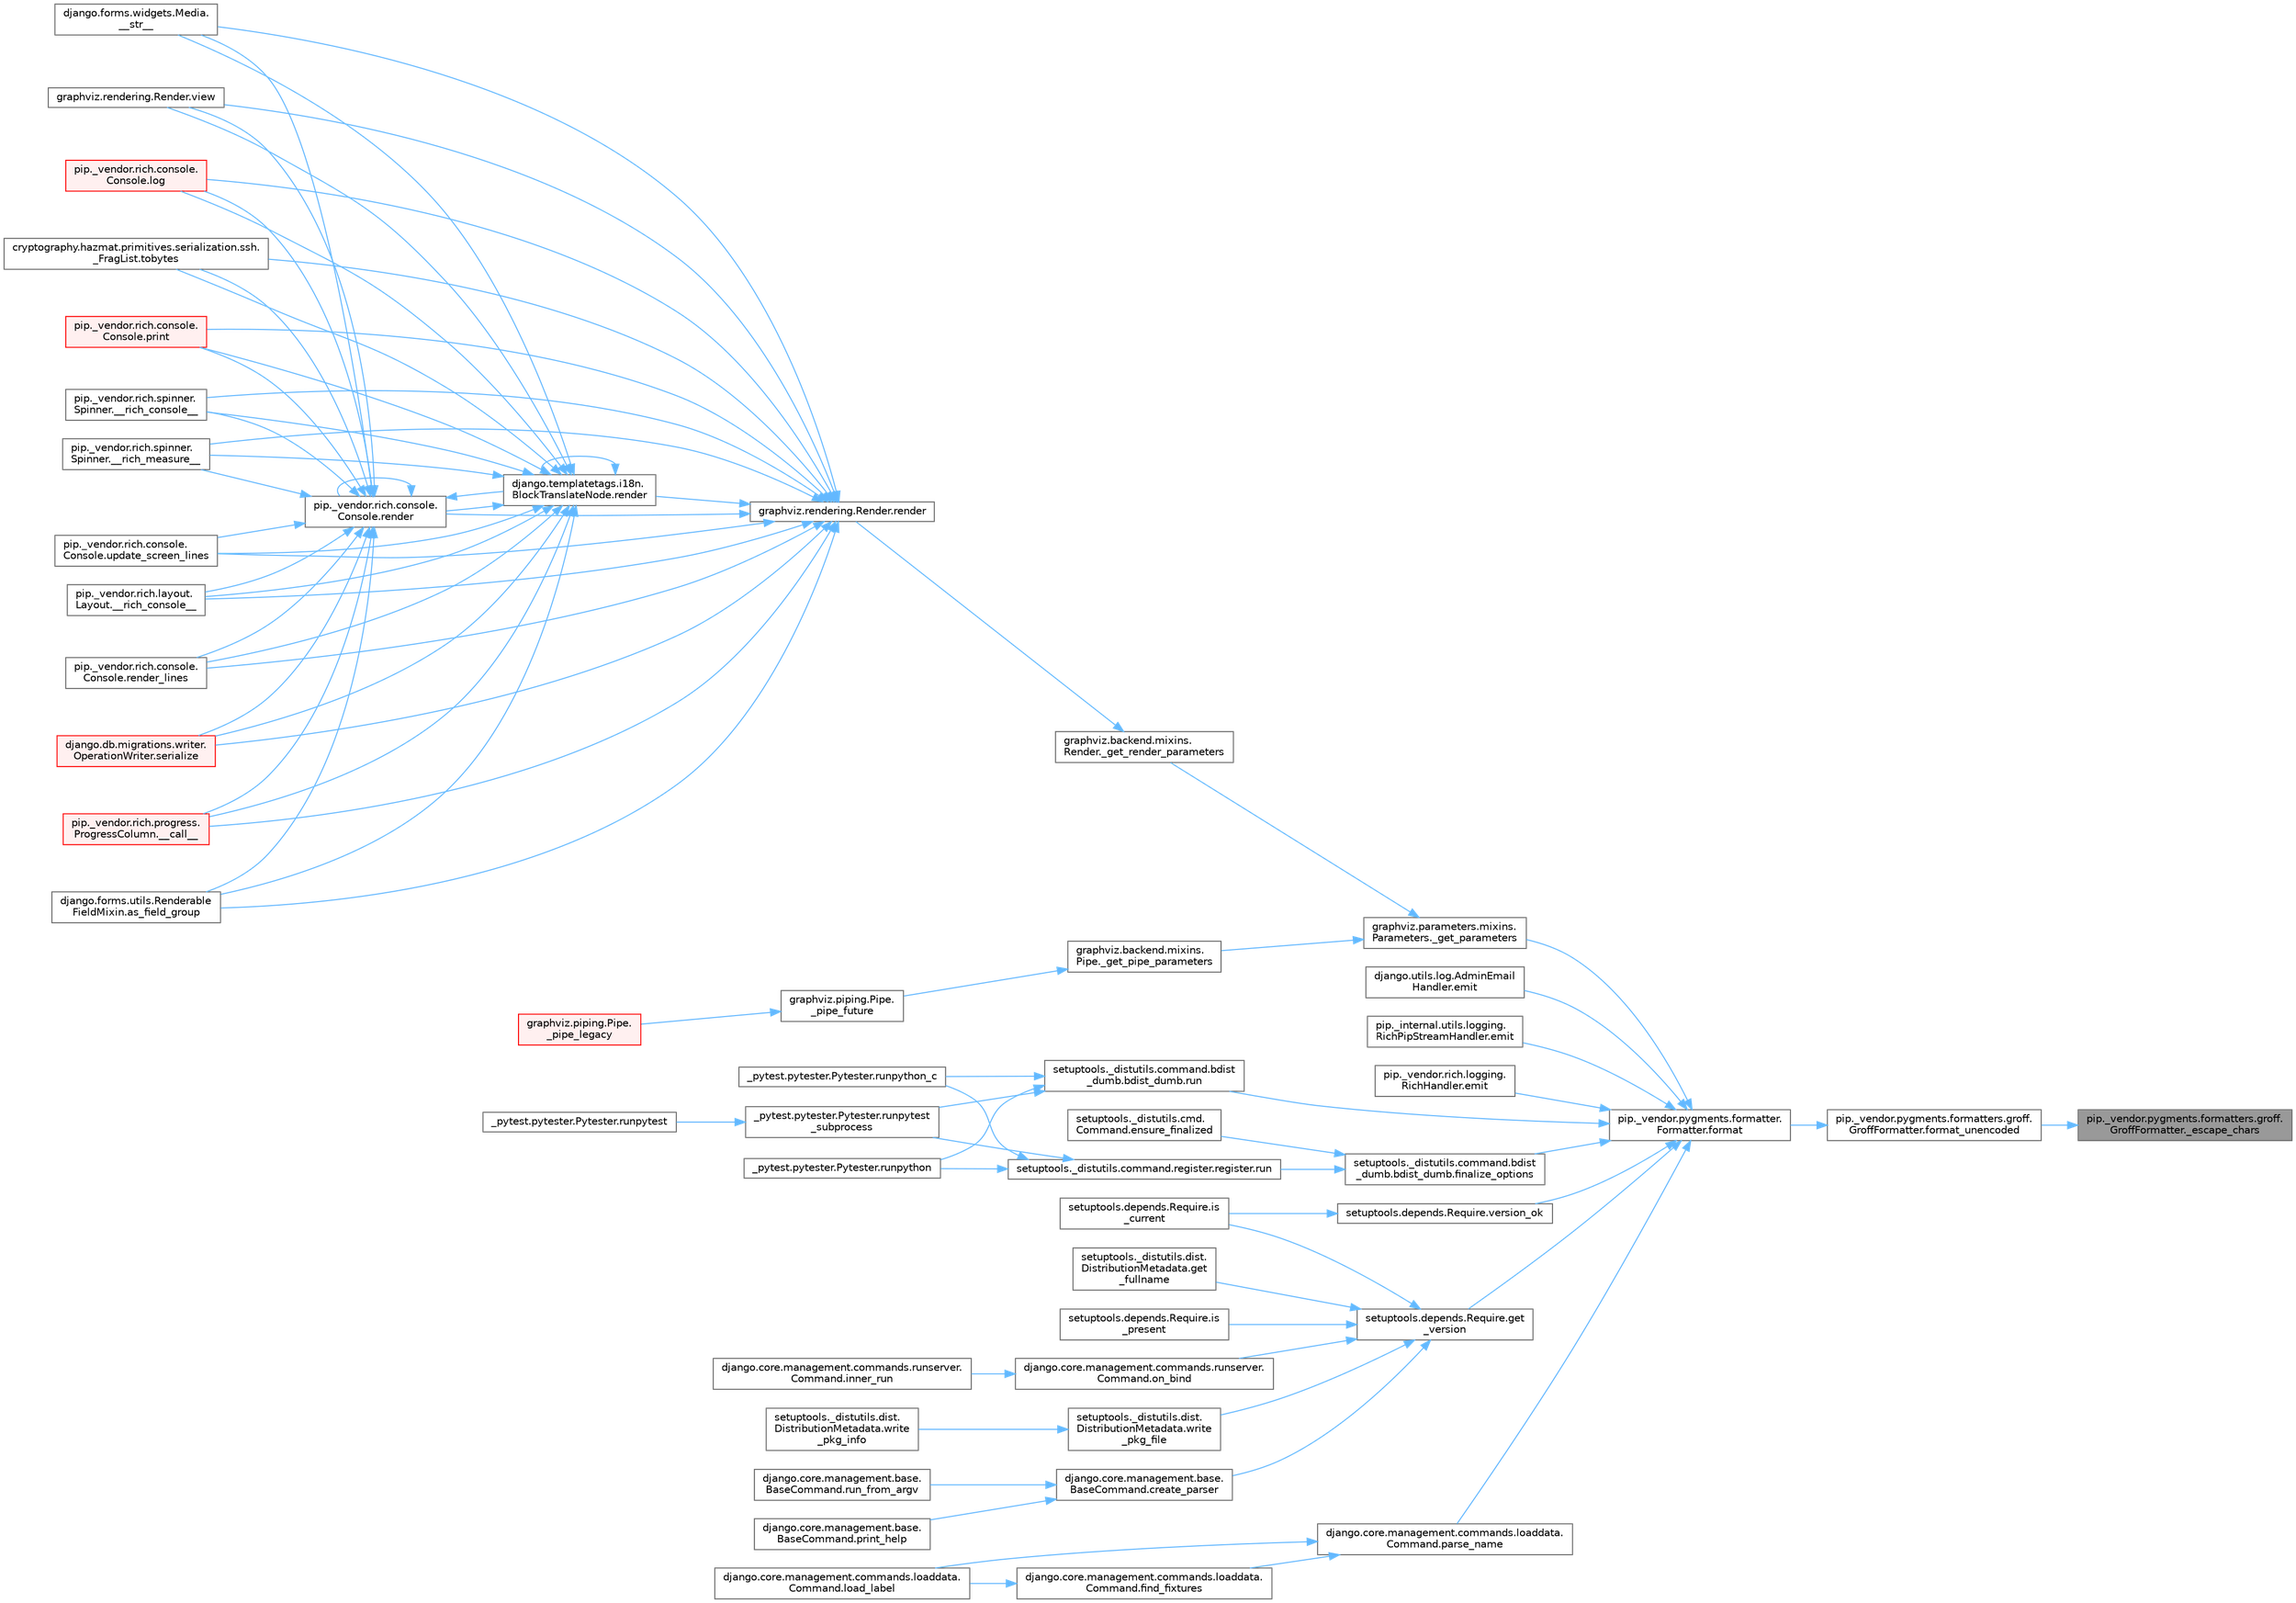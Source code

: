 digraph "pip._vendor.pygments.formatters.groff.GroffFormatter._escape_chars"
{
 // LATEX_PDF_SIZE
  bgcolor="transparent";
  edge [fontname=Helvetica,fontsize=10,labelfontname=Helvetica,labelfontsize=10];
  node [fontname=Helvetica,fontsize=10,shape=box,height=0.2,width=0.4];
  rankdir="RL";
  Node1 [id="Node000001",label="pip._vendor.pygments.formatters.groff.\lGroffFormatter._escape_chars",height=0.2,width=0.4,color="gray40", fillcolor="grey60", style="filled", fontcolor="black",tooltip=" "];
  Node1 -> Node2 [id="edge1_Node000001_Node000002",dir="back",color="steelblue1",style="solid",tooltip=" "];
  Node2 [id="Node000002",label="pip._vendor.pygments.formatters.groff.\lGroffFormatter.format_unencoded",height=0.2,width=0.4,color="grey40", fillcolor="white", style="filled",URL="$classpip_1_1__vendor_1_1pygments_1_1formatters_1_1groff_1_1_groff_formatter.html#a7cf1f01b75aa6d5b579dcef32ae2ef8f",tooltip=" "];
  Node2 -> Node3 [id="edge2_Node000002_Node000003",dir="back",color="steelblue1",style="solid",tooltip=" "];
  Node3 [id="Node000003",label="pip._vendor.pygments.formatter.\lFormatter.format",height=0.2,width=0.4,color="grey40", fillcolor="white", style="filled",URL="$classpip_1_1__vendor_1_1pygments_1_1formatter_1_1_formatter.html#a11054ddaa650b704c79f1ea0500b1e1e",tooltip=" "];
  Node3 -> Node4 [id="edge3_Node000003_Node000004",dir="back",color="steelblue1",style="solid",tooltip=" "];
  Node4 [id="Node000004",label="graphviz.parameters.mixins.\lParameters._get_parameters",height=0.2,width=0.4,color="grey40", fillcolor="white", style="filled",URL="$classgraphviz_1_1parameters_1_1mixins_1_1_parameters.html#afbdb3248258e4e956d5a7a5f70e60b27",tooltip=" "];
  Node4 -> Node5 [id="edge4_Node000004_Node000005",dir="back",color="steelblue1",style="solid",tooltip=" "];
  Node5 [id="Node000005",label="graphviz.backend.mixins.\lPipe._get_pipe_parameters",height=0.2,width=0.4,color="grey40", fillcolor="white", style="filled",URL="$classgraphviz_1_1backend_1_1mixins_1_1_pipe.html#a71c9b0c3410eae1975141f6c7774a1a0",tooltip=" "];
  Node5 -> Node6 [id="edge5_Node000005_Node000006",dir="back",color="steelblue1",style="solid",tooltip=" "];
  Node6 [id="Node000006",label="graphviz.piping.Pipe.\l_pipe_future",height=0.2,width=0.4,color="grey40", fillcolor="white", style="filled",URL="$classgraphviz_1_1piping_1_1_pipe.html#af8e945601764f6c1340dc13ff7606aab",tooltip=" "];
  Node6 -> Node7 [id="edge6_Node000006_Node000007",dir="back",color="steelblue1",style="solid",tooltip=" "];
  Node7 [id="Node000007",label="graphviz.piping.Pipe.\l_pipe_legacy",height=0.2,width=0.4,color="red", fillcolor="#FFF0F0", style="filled",URL="$classgraphviz_1_1piping_1_1_pipe.html#a6632f0bdcb84b91daead31b26b79b528",tooltip=" "];
  Node4 -> Node12 [id="edge7_Node000004_Node000012",dir="back",color="steelblue1",style="solid",tooltip=" "];
  Node12 [id="Node000012",label="graphviz.backend.mixins.\lRender._get_render_parameters",height=0.2,width=0.4,color="grey40", fillcolor="white", style="filled",URL="$classgraphviz_1_1backend_1_1mixins_1_1_render.html#aedbcb99d10d2133f71d5f6671cbe257b",tooltip=" "];
  Node12 -> Node13 [id="edge8_Node000012_Node000013",dir="back",color="steelblue1",style="solid",tooltip=" "];
  Node13 [id="Node000013",label="graphviz.rendering.Render.render",height=0.2,width=0.4,color="grey40", fillcolor="white", style="filled",URL="$classgraphviz_1_1rendering_1_1_render.html#a0249d6538d64a6b59b1bed64d4636456",tooltip=" "];
  Node13 -> Node14 [id="edge9_Node000013_Node000014",dir="back",color="steelblue1",style="solid",tooltip=" "];
  Node14 [id="Node000014",label="pip._vendor.rich.progress.\lProgressColumn.__call__",height=0.2,width=0.4,color="red", fillcolor="#FFF0F0", style="filled",URL="$classpip_1_1__vendor_1_1rich_1_1progress_1_1_progress_column.html#ae0c399be74222f949edb0fa5324cf6ea",tooltip=" "];
  Node13 -> Node17 [id="edge10_Node000013_Node000017",dir="back",color="steelblue1",style="solid",tooltip=" "];
  Node17 [id="Node000017",label="pip._vendor.rich.layout.\lLayout.__rich_console__",height=0.2,width=0.4,color="grey40", fillcolor="white", style="filled",URL="$classpip_1_1__vendor_1_1rich_1_1layout_1_1_layout.html#ac39cb3d17d2b0324ee1b0dada41a3ebd",tooltip=" "];
  Node13 -> Node18 [id="edge11_Node000013_Node000018",dir="back",color="steelblue1",style="solid",tooltip=" "];
  Node18 [id="Node000018",label="pip._vendor.rich.spinner.\lSpinner.__rich_console__",height=0.2,width=0.4,color="grey40", fillcolor="white", style="filled",URL="$classpip_1_1__vendor_1_1rich_1_1spinner_1_1_spinner.html#a6883d8dced19ac48d4dfc74f776357fd",tooltip=" "];
  Node13 -> Node19 [id="edge12_Node000013_Node000019",dir="back",color="steelblue1",style="solid",tooltip=" "];
  Node19 [id="Node000019",label="pip._vendor.rich.spinner.\lSpinner.__rich_measure__",height=0.2,width=0.4,color="grey40", fillcolor="white", style="filled",URL="$classpip_1_1__vendor_1_1rich_1_1spinner_1_1_spinner.html#a89745682c823c44a31bae8e8d07869f5",tooltip=" "];
  Node13 -> Node20 [id="edge13_Node000013_Node000020",dir="back",color="steelblue1",style="solid",tooltip=" "];
  Node20 [id="Node000020",label="django.forms.widgets.Media.\l__str__",height=0.2,width=0.4,color="grey40", fillcolor="white", style="filled",URL="$classdjango_1_1forms_1_1widgets_1_1_media.html#ae1651710548a7d9f14f036d035012d21",tooltip=" "];
  Node13 -> Node21 [id="edge14_Node000013_Node000021",dir="back",color="steelblue1",style="solid",tooltip=" "];
  Node21 [id="Node000021",label="django.forms.utils.Renderable\lFieldMixin.as_field_group",height=0.2,width=0.4,color="grey40", fillcolor="white", style="filled",URL="$classdjango_1_1forms_1_1utils_1_1_renderable_field_mixin.html#a1e9a1b4f790ea694431554267fd5d74c",tooltip=" "];
  Node13 -> Node22 [id="edge15_Node000013_Node000022",dir="back",color="steelblue1",style="solid",tooltip=" "];
  Node22 [id="Node000022",label="pip._vendor.rich.console.\lConsole.log",height=0.2,width=0.4,color="red", fillcolor="#FFF0F0", style="filled",URL="$classpip_1_1__vendor_1_1rich_1_1console_1_1_console.html#af9c77e39f9413fc2b134c60cfa23b0f1",tooltip=" "];
  Node13 -> Node443 [id="edge16_Node000013_Node000443",dir="back",color="steelblue1",style="solid",tooltip=" "];
  Node443 [id="Node000443",label="pip._vendor.rich.console.\lConsole.print",height=0.2,width=0.4,color="red", fillcolor="#FFF0F0", style="filled",URL="$classpip_1_1__vendor_1_1rich_1_1console_1_1_console.html#af954370cdbb49236b597f2c11064549d",tooltip=" "];
  Node13 -> Node892 [id="edge17_Node000013_Node000892",dir="back",color="steelblue1",style="solid",tooltip=" "];
  Node892 [id="Node000892",label="django.templatetags.i18n.\lBlockTranslateNode.render",height=0.2,width=0.4,color="grey40", fillcolor="white", style="filled",URL="$classdjango_1_1templatetags_1_1i18n_1_1_block_translate_node.html#aaf05bebfd02c1c4b676387ada0357832",tooltip=" "];
  Node892 -> Node14 [id="edge18_Node000892_Node000014",dir="back",color="steelblue1",style="solid",tooltip=" "];
  Node892 -> Node17 [id="edge19_Node000892_Node000017",dir="back",color="steelblue1",style="solid",tooltip=" "];
  Node892 -> Node18 [id="edge20_Node000892_Node000018",dir="back",color="steelblue1",style="solid",tooltip=" "];
  Node892 -> Node19 [id="edge21_Node000892_Node000019",dir="back",color="steelblue1",style="solid",tooltip=" "];
  Node892 -> Node20 [id="edge22_Node000892_Node000020",dir="back",color="steelblue1",style="solid",tooltip=" "];
  Node892 -> Node21 [id="edge23_Node000892_Node000021",dir="back",color="steelblue1",style="solid",tooltip=" "];
  Node892 -> Node22 [id="edge24_Node000892_Node000022",dir="back",color="steelblue1",style="solid",tooltip=" "];
  Node892 -> Node443 [id="edge25_Node000892_Node000443",dir="back",color="steelblue1",style="solid",tooltip=" "];
  Node892 -> Node892 [id="edge26_Node000892_Node000892",dir="back",color="steelblue1",style="solid",tooltip=" "];
  Node892 -> Node893 [id="edge27_Node000892_Node000893",dir="back",color="steelblue1",style="solid",tooltip=" "];
  Node893 [id="Node000893",label="pip._vendor.rich.console.\lConsole.render",height=0.2,width=0.4,color="grey40", fillcolor="white", style="filled",URL="$classpip_1_1__vendor_1_1rich_1_1console_1_1_console.html#a9551b8254c573105adde80622393a938",tooltip=" "];
  Node893 -> Node14 [id="edge28_Node000893_Node000014",dir="back",color="steelblue1",style="solid",tooltip=" "];
  Node893 -> Node17 [id="edge29_Node000893_Node000017",dir="back",color="steelblue1",style="solid",tooltip=" "];
  Node893 -> Node18 [id="edge30_Node000893_Node000018",dir="back",color="steelblue1",style="solid",tooltip=" "];
  Node893 -> Node19 [id="edge31_Node000893_Node000019",dir="back",color="steelblue1",style="solid",tooltip=" "];
  Node893 -> Node20 [id="edge32_Node000893_Node000020",dir="back",color="steelblue1",style="solid",tooltip=" "];
  Node893 -> Node21 [id="edge33_Node000893_Node000021",dir="back",color="steelblue1",style="solid",tooltip=" "];
  Node893 -> Node22 [id="edge34_Node000893_Node000022",dir="back",color="steelblue1",style="solid",tooltip=" "];
  Node893 -> Node443 [id="edge35_Node000893_Node000443",dir="back",color="steelblue1",style="solid",tooltip=" "];
  Node893 -> Node892 [id="edge36_Node000893_Node000892",dir="back",color="steelblue1",style="solid",tooltip=" "];
  Node893 -> Node893 [id="edge37_Node000893_Node000893",dir="back",color="steelblue1",style="solid",tooltip=" "];
  Node893 -> Node894 [id="edge38_Node000893_Node000894",dir="back",color="steelblue1",style="solid",tooltip=" "];
  Node894 [id="Node000894",label="pip._vendor.rich.console.\lConsole.render_lines",height=0.2,width=0.4,color="grey40", fillcolor="white", style="filled",URL="$classpip_1_1__vendor_1_1rich_1_1console_1_1_console.html#a5818808a49db20c5bee6986425f96f14",tooltip=" "];
  Node893 -> Node895 [id="edge39_Node000893_Node000895",dir="back",color="steelblue1",style="solid",tooltip=" "];
  Node895 [id="Node000895",label="django.db.migrations.writer.\lOperationWriter.serialize",height=0.2,width=0.4,color="red", fillcolor="#FFF0F0", style="filled",URL="$classdjango_1_1db_1_1migrations_1_1writer_1_1_operation_writer.html#a866e8d13e1c54a35d74e9a6b0383b2f8",tooltip=" "];
  Node893 -> Node1254 [id="edge40_Node000893_Node001254",dir="back",color="steelblue1",style="solid",tooltip=" "];
  Node1254 [id="Node001254",label="cryptography.hazmat.primitives.serialization.ssh.\l_FragList.tobytes",height=0.2,width=0.4,color="grey40", fillcolor="white", style="filled",URL="$classcryptography_1_1hazmat_1_1primitives_1_1serialization_1_1ssh_1_1___frag_list.html#a195dd4e7c741624829a13af53fa3de38",tooltip=" "];
  Node893 -> Node1255 [id="edge41_Node000893_Node001255",dir="back",color="steelblue1",style="solid",tooltip=" "];
  Node1255 [id="Node001255",label="pip._vendor.rich.console.\lConsole.update_screen_lines",height=0.2,width=0.4,color="grey40", fillcolor="white", style="filled",URL="$classpip_1_1__vendor_1_1rich_1_1console_1_1_console.html#a21cfe5af86ec7533f23d45fe2969817e",tooltip=" "];
  Node893 -> Node1256 [id="edge42_Node000893_Node001256",dir="back",color="steelblue1",style="solid",tooltip=" "];
  Node1256 [id="Node001256",label="graphviz.rendering.Render.view",height=0.2,width=0.4,color="grey40", fillcolor="white", style="filled",URL="$classgraphviz_1_1rendering_1_1_render.html#a53169c422996b9a7e92b5580c13914e2",tooltip=" "];
  Node892 -> Node894 [id="edge43_Node000892_Node000894",dir="back",color="steelblue1",style="solid",tooltip=" "];
  Node892 -> Node895 [id="edge44_Node000892_Node000895",dir="back",color="steelblue1",style="solid",tooltip=" "];
  Node892 -> Node1254 [id="edge45_Node000892_Node001254",dir="back",color="steelblue1",style="solid",tooltip=" "];
  Node892 -> Node1255 [id="edge46_Node000892_Node001255",dir="back",color="steelblue1",style="solid",tooltip=" "];
  Node892 -> Node1256 [id="edge47_Node000892_Node001256",dir="back",color="steelblue1",style="solid",tooltip=" "];
  Node13 -> Node893 [id="edge48_Node000013_Node000893",dir="back",color="steelblue1",style="solid",tooltip=" "];
  Node13 -> Node894 [id="edge49_Node000013_Node000894",dir="back",color="steelblue1",style="solid",tooltip=" "];
  Node13 -> Node895 [id="edge50_Node000013_Node000895",dir="back",color="steelblue1",style="solid",tooltip=" "];
  Node13 -> Node1254 [id="edge51_Node000013_Node001254",dir="back",color="steelblue1",style="solid",tooltip=" "];
  Node13 -> Node1255 [id="edge52_Node000013_Node001255",dir="back",color="steelblue1",style="solid",tooltip=" "];
  Node13 -> Node1256 [id="edge53_Node000013_Node001256",dir="back",color="steelblue1",style="solid",tooltip=" "];
  Node3 -> Node938 [id="edge54_Node000003_Node000938",dir="back",color="steelblue1",style="solid",tooltip=" "];
  Node938 [id="Node000938",label="django.utils.log.AdminEmail\lHandler.emit",height=0.2,width=0.4,color="grey40", fillcolor="white", style="filled",URL="$classdjango_1_1utils_1_1log_1_1_admin_email_handler.html#a11349fead71eaec84d4aff34a8deb666",tooltip=" "];
  Node3 -> Node939 [id="edge55_Node000003_Node000939",dir="back",color="steelblue1",style="solid",tooltip=" "];
  Node939 [id="Node000939",label="pip._internal.utils.logging.\lRichPipStreamHandler.emit",height=0.2,width=0.4,color="grey40", fillcolor="white", style="filled",URL="$classpip_1_1__internal_1_1utils_1_1logging_1_1_rich_pip_stream_handler.html#ad9f05ef5ca9f8e35a17f0786341ede5e",tooltip=" "];
  Node3 -> Node940 [id="edge56_Node000003_Node000940",dir="back",color="steelblue1",style="solid",tooltip=" "];
  Node940 [id="Node000940",label="pip._vendor.rich.logging.\lRichHandler.emit",height=0.2,width=0.4,color="grey40", fillcolor="white", style="filled",URL="$classpip_1_1__vendor_1_1rich_1_1logging_1_1_rich_handler.html#ab4cb212e118c85f22366e22bc4a7d0fc",tooltip=" "];
  Node3 -> Node941 [id="edge57_Node000003_Node000941",dir="back",color="steelblue1",style="solid",tooltip=" "];
  Node941 [id="Node000941",label="setuptools._distutils.command.bdist\l_dumb.bdist_dumb.finalize_options",height=0.2,width=0.4,color="grey40", fillcolor="white", style="filled",URL="$classsetuptools_1_1__distutils_1_1command_1_1bdist__dumb_1_1bdist__dumb.html#a5c59784dbb6b042d048b222bf21b617b",tooltip=" "];
  Node941 -> Node114 [id="edge58_Node000941_Node000114",dir="back",color="steelblue1",style="solid",tooltip=" "];
  Node114 [id="Node000114",label="setuptools._distutils.cmd.\lCommand.ensure_finalized",height=0.2,width=0.4,color="grey40", fillcolor="white", style="filled",URL="$classsetuptools_1_1__distutils_1_1cmd_1_1_command.html#a3d586ca13afbfed87a11872fd15515ab",tooltip=" "];
  Node941 -> Node115 [id="edge59_Node000941_Node000115",dir="back",color="steelblue1",style="solid",tooltip=" "];
  Node115 [id="Node000115",label="setuptools._distutils.command.register.register.run",height=0.2,width=0.4,color="grey40", fillcolor="white", style="filled",URL="$classsetuptools_1_1__distutils_1_1command_1_1register_1_1register.html#a2c04b126757f477c907033d7f3d0e169",tooltip=" "];
  Node115 -> Node116 [id="edge60_Node000115_Node000116",dir="back",color="steelblue1",style="solid",tooltip=" "];
  Node116 [id="Node000116",label="_pytest.pytester.Pytester.runpytest\l_subprocess",height=0.2,width=0.4,color="grey40", fillcolor="white", style="filled",URL="$class__pytest_1_1pytester_1_1_pytester.html#a59323c6d6a1469a1206f1c0b8fce99c9",tooltip=" "];
  Node116 -> Node117 [id="edge61_Node000116_Node000117",dir="back",color="steelblue1",style="solid",tooltip=" "];
  Node117 [id="Node000117",label="_pytest.pytester.Pytester.runpytest",height=0.2,width=0.4,color="grey40", fillcolor="white", style="filled",URL="$class__pytest_1_1pytester_1_1_pytester.html#a2765db48ffe1b8853581d711ff43a87b",tooltip=" "];
  Node115 -> Node118 [id="edge62_Node000115_Node000118",dir="back",color="steelblue1",style="solid",tooltip=" "];
  Node118 [id="Node000118",label="_pytest.pytester.Pytester.runpython",height=0.2,width=0.4,color="grey40", fillcolor="white", style="filled",URL="$class__pytest_1_1pytester_1_1_pytester.html#a4e0c539507f15fd333cf618faf9687ef",tooltip=" "];
  Node115 -> Node119 [id="edge63_Node000115_Node000119",dir="back",color="steelblue1",style="solid",tooltip=" "];
  Node119 [id="Node000119",label="_pytest.pytester.Pytester.runpython_c",height=0.2,width=0.4,color="grey40", fillcolor="white", style="filled",URL="$class__pytest_1_1pytester_1_1_pytester.html#aea789acfe206d9c40d9a6bf54a337f2a",tooltip=" "];
  Node3 -> Node942 [id="edge64_Node000003_Node000942",dir="back",color="steelblue1",style="solid",tooltip=" "];
  Node942 [id="Node000942",label="setuptools.depends.Require.get\l_version",height=0.2,width=0.4,color="grey40", fillcolor="white", style="filled",URL="$classsetuptools_1_1depends_1_1_require.html#a4046ad4155f80d85057e4ccd6a41dc00",tooltip=" "];
  Node942 -> Node943 [id="edge65_Node000942_Node000943",dir="back",color="steelblue1",style="solid",tooltip=" "];
  Node943 [id="Node000943",label="django.core.management.base.\lBaseCommand.create_parser",height=0.2,width=0.4,color="grey40", fillcolor="white", style="filled",URL="$classdjango_1_1core_1_1management_1_1base_1_1_base_command.html#ae878e488f18d67acf1037a7e2db5b478",tooltip=" "];
  Node943 -> Node944 [id="edge66_Node000943_Node000944",dir="back",color="steelblue1",style="solid",tooltip=" "];
  Node944 [id="Node000944",label="django.core.management.base.\lBaseCommand.print_help",height=0.2,width=0.4,color="grey40", fillcolor="white", style="filled",URL="$classdjango_1_1core_1_1management_1_1base_1_1_base_command.html#a9f81b6c52db3a2b0a123ca7bdd0ee819",tooltip=" "];
  Node943 -> Node348 [id="edge67_Node000943_Node000348",dir="back",color="steelblue1",style="solid",tooltip=" "];
  Node348 [id="Node000348",label="django.core.management.base.\lBaseCommand.run_from_argv",height=0.2,width=0.4,color="grey40", fillcolor="white", style="filled",URL="$classdjango_1_1core_1_1management_1_1base_1_1_base_command.html#a6c1cc5fc9ec35d268e45ebaadd2ac4a7",tooltip=" "];
  Node942 -> Node945 [id="edge68_Node000942_Node000945",dir="back",color="steelblue1",style="solid",tooltip=" "];
  Node945 [id="Node000945",label="setuptools._distutils.dist.\lDistributionMetadata.get\l_fullname",height=0.2,width=0.4,color="grey40", fillcolor="white", style="filled",URL="$classsetuptools_1_1__distutils_1_1dist_1_1_distribution_metadata.html#ab7420b68c460cd9eb85694a8be6ee524",tooltip=" "];
  Node942 -> Node946 [id="edge69_Node000942_Node000946",dir="back",color="steelblue1",style="solid",tooltip=" "];
  Node946 [id="Node000946",label="setuptools.depends.Require.is\l_current",height=0.2,width=0.4,color="grey40", fillcolor="white", style="filled",URL="$classsetuptools_1_1depends_1_1_require.html#a81f55cdf6880a438b636542f06b9485a",tooltip=" "];
  Node942 -> Node947 [id="edge70_Node000942_Node000947",dir="back",color="steelblue1",style="solid",tooltip=" "];
  Node947 [id="Node000947",label="setuptools.depends.Require.is\l_present",height=0.2,width=0.4,color="grey40", fillcolor="white", style="filled",URL="$classsetuptools_1_1depends_1_1_require.html#a3ab4975a6b46661ed70950dae37ed79c",tooltip=" "];
  Node942 -> Node948 [id="edge71_Node000942_Node000948",dir="back",color="steelblue1",style="solid",tooltip=" "];
  Node948 [id="Node000948",label="django.core.management.commands.runserver.\lCommand.on_bind",height=0.2,width=0.4,color="grey40", fillcolor="white", style="filled",URL="$classdjango_1_1core_1_1management_1_1commands_1_1runserver_1_1_command.html#a9be890479e656b71da83b03cd9adc584",tooltip=" "];
  Node948 -> Node949 [id="edge72_Node000948_Node000949",dir="back",color="steelblue1",style="solid",tooltip=" "];
  Node949 [id="Node000949",label="django.core.management.commands.runserver.\lCommand.inner_run",height=0.2,width=0.4,color="grey40", fillcolor="white", style="filled",URL="$classdjango_1_1core_1_1management_1_1commands_1_1runserver_1_1_command.html#acfb4f8a23c7de4b2d14ba1acbe99e76c",tooltip=" "];
  Node942 -> Node642 [id="edge73_Node000942_Node000642",dir="back",color="steelblue1",style="solid",tooltip=" "];
  Node642 [id="Node000642",label="setuptools._distutils.dist.\lDistributionMetadata.write\l_pkg_file",height=0.2,width=0.4,color="grey40", fillcolor="white", style="filled",URL="$classsetuptools_1_1__distutils_1_1dist_1_1_distribution_metadata.html#a2a55009e9d487a82234459fb242f4be0",tooltip=" "];
  Node642 -> Node643 [id="edge74_Node000642_Node000643",dir="back",color="steelblue1",style="solid",tooltip=" "];
  Node643 [id="Node000643",label="setuptools._distutils.dist.\lDistributionMetadata.write\l_pkg_info",height=0.2,width=0.4,color="grey40", fillcolor="white", style="filled",URL="$classsetuptools_1_1__distutils_1_1dist_1_1_distribution_metadata.html#a0f62394989fd40fc4215cb7e4250fcfb",tooltip=" "];
  Node3 -> Node950 [id="edge75_Node000003_Node000950",dir="back",color="steelblue1",style="solid",tooltip=" "];
  Node950 [id="Node000950",label="django.core.management.commands.loaddata.\lCommand.parse_name",height=0.2,width=0.4,color="grey40", fillcolor="white", style="filled",URL="$classdjango_1_1core_1_1management_1_1commands_1_1loaddata_1_1_command.html#aac6fd16700a70d972d7cafd0bcf5d5aa",tooltip=" "];
  Node950 -> Node951 [id="edge76_Node000950_Node000951",dir="back",color="steelblue1",style="solid",tooltip=" "];
  Node951 [id="Node000951",label="django.core.management.commands.loaddata.\lCommand.find_fixtures",height=0.2,width=0.4,color="grey40", fillcolor="white", style="filled",URL="$classdjango_1_1core_1_1management_1_1commands_1_1loaddata_1_1_command.html#ae13127621bcc44cf1fdc0029ed204022",tooltip=" "];
  Node951 -> Node952 [id="edge77_Node000951_Node000952",dir="back",color="steelblue1",style="solid",tooltip=" "];
  Node952 [id="Node000952",label="django.core.management.commands.loaddata.\lCommand.load_label",height=0.2,width=0.4,color="grey40", fillcolor="white", style="filled",URL="$classdjango_1_1core_1_1management_1_1commands_1_1loaddata_1_1_command.html#a94197296f84aacd90df47924a21709f7",tooltip=" "];
  Node950 -> Node952 [id="edge78_Node000950_Node000952",dir="back",color="steelblue1",style="solid",tooltip=" "];
  Node3 -> Node953 [id="edge79_Node000003_Node000953",dir="back",color="steelblue1",style="solid",tooltip=" "];
  Node953 [id="Node000953",label="setuptools._distutils.command.bdist\l_dumb.bdist_dumb.run",height=0.2,width=0.4,color="grey40", fillcolor="white", style="filled",URL="$classsetuptools_1_1__distutils_1_1command_1_1bdist__dumb_1_1bdist__dumb.html#a1ddf2b2f2332fed447e1f22a0cf6e129",tooltip=" "];
  Node953 -> Node116 [id="edge80_Node000953_Node000116",dir="back",color="steelblue1",style="solid",tooltip=" "];
  Node953 -> Node118 [id="edge81_Node000953_Node000118",dir="back",color="steelblue1",style="solid",tooltip=" "];
  Node953 -> Node119 [id="edge82_Node000953_Node000119",dir="back",color="steelblue1",style="solid",tooltip=" "];
  Node3 -> Node954 [id="edge83_Node000003_Node000954",dir="back",color="steelblue1",style="solid",tooltip=" "];
  Node954 [id="Node000954",label="setuptools.depends.Require.version_ok",height=0.2,width=0.4,color="grey40", fillcolor="white", style="filled",URL="$classsetuptools_1_1depends_1_1_require.html#ac295f5deb6934eda74031b692cdd1678",tooltip=" "];
  Node954 -> Node946 [id="edge84_Node000954_Node000946",dir="back",color="steelblue1",style="solid",tooltip=" "];
}
